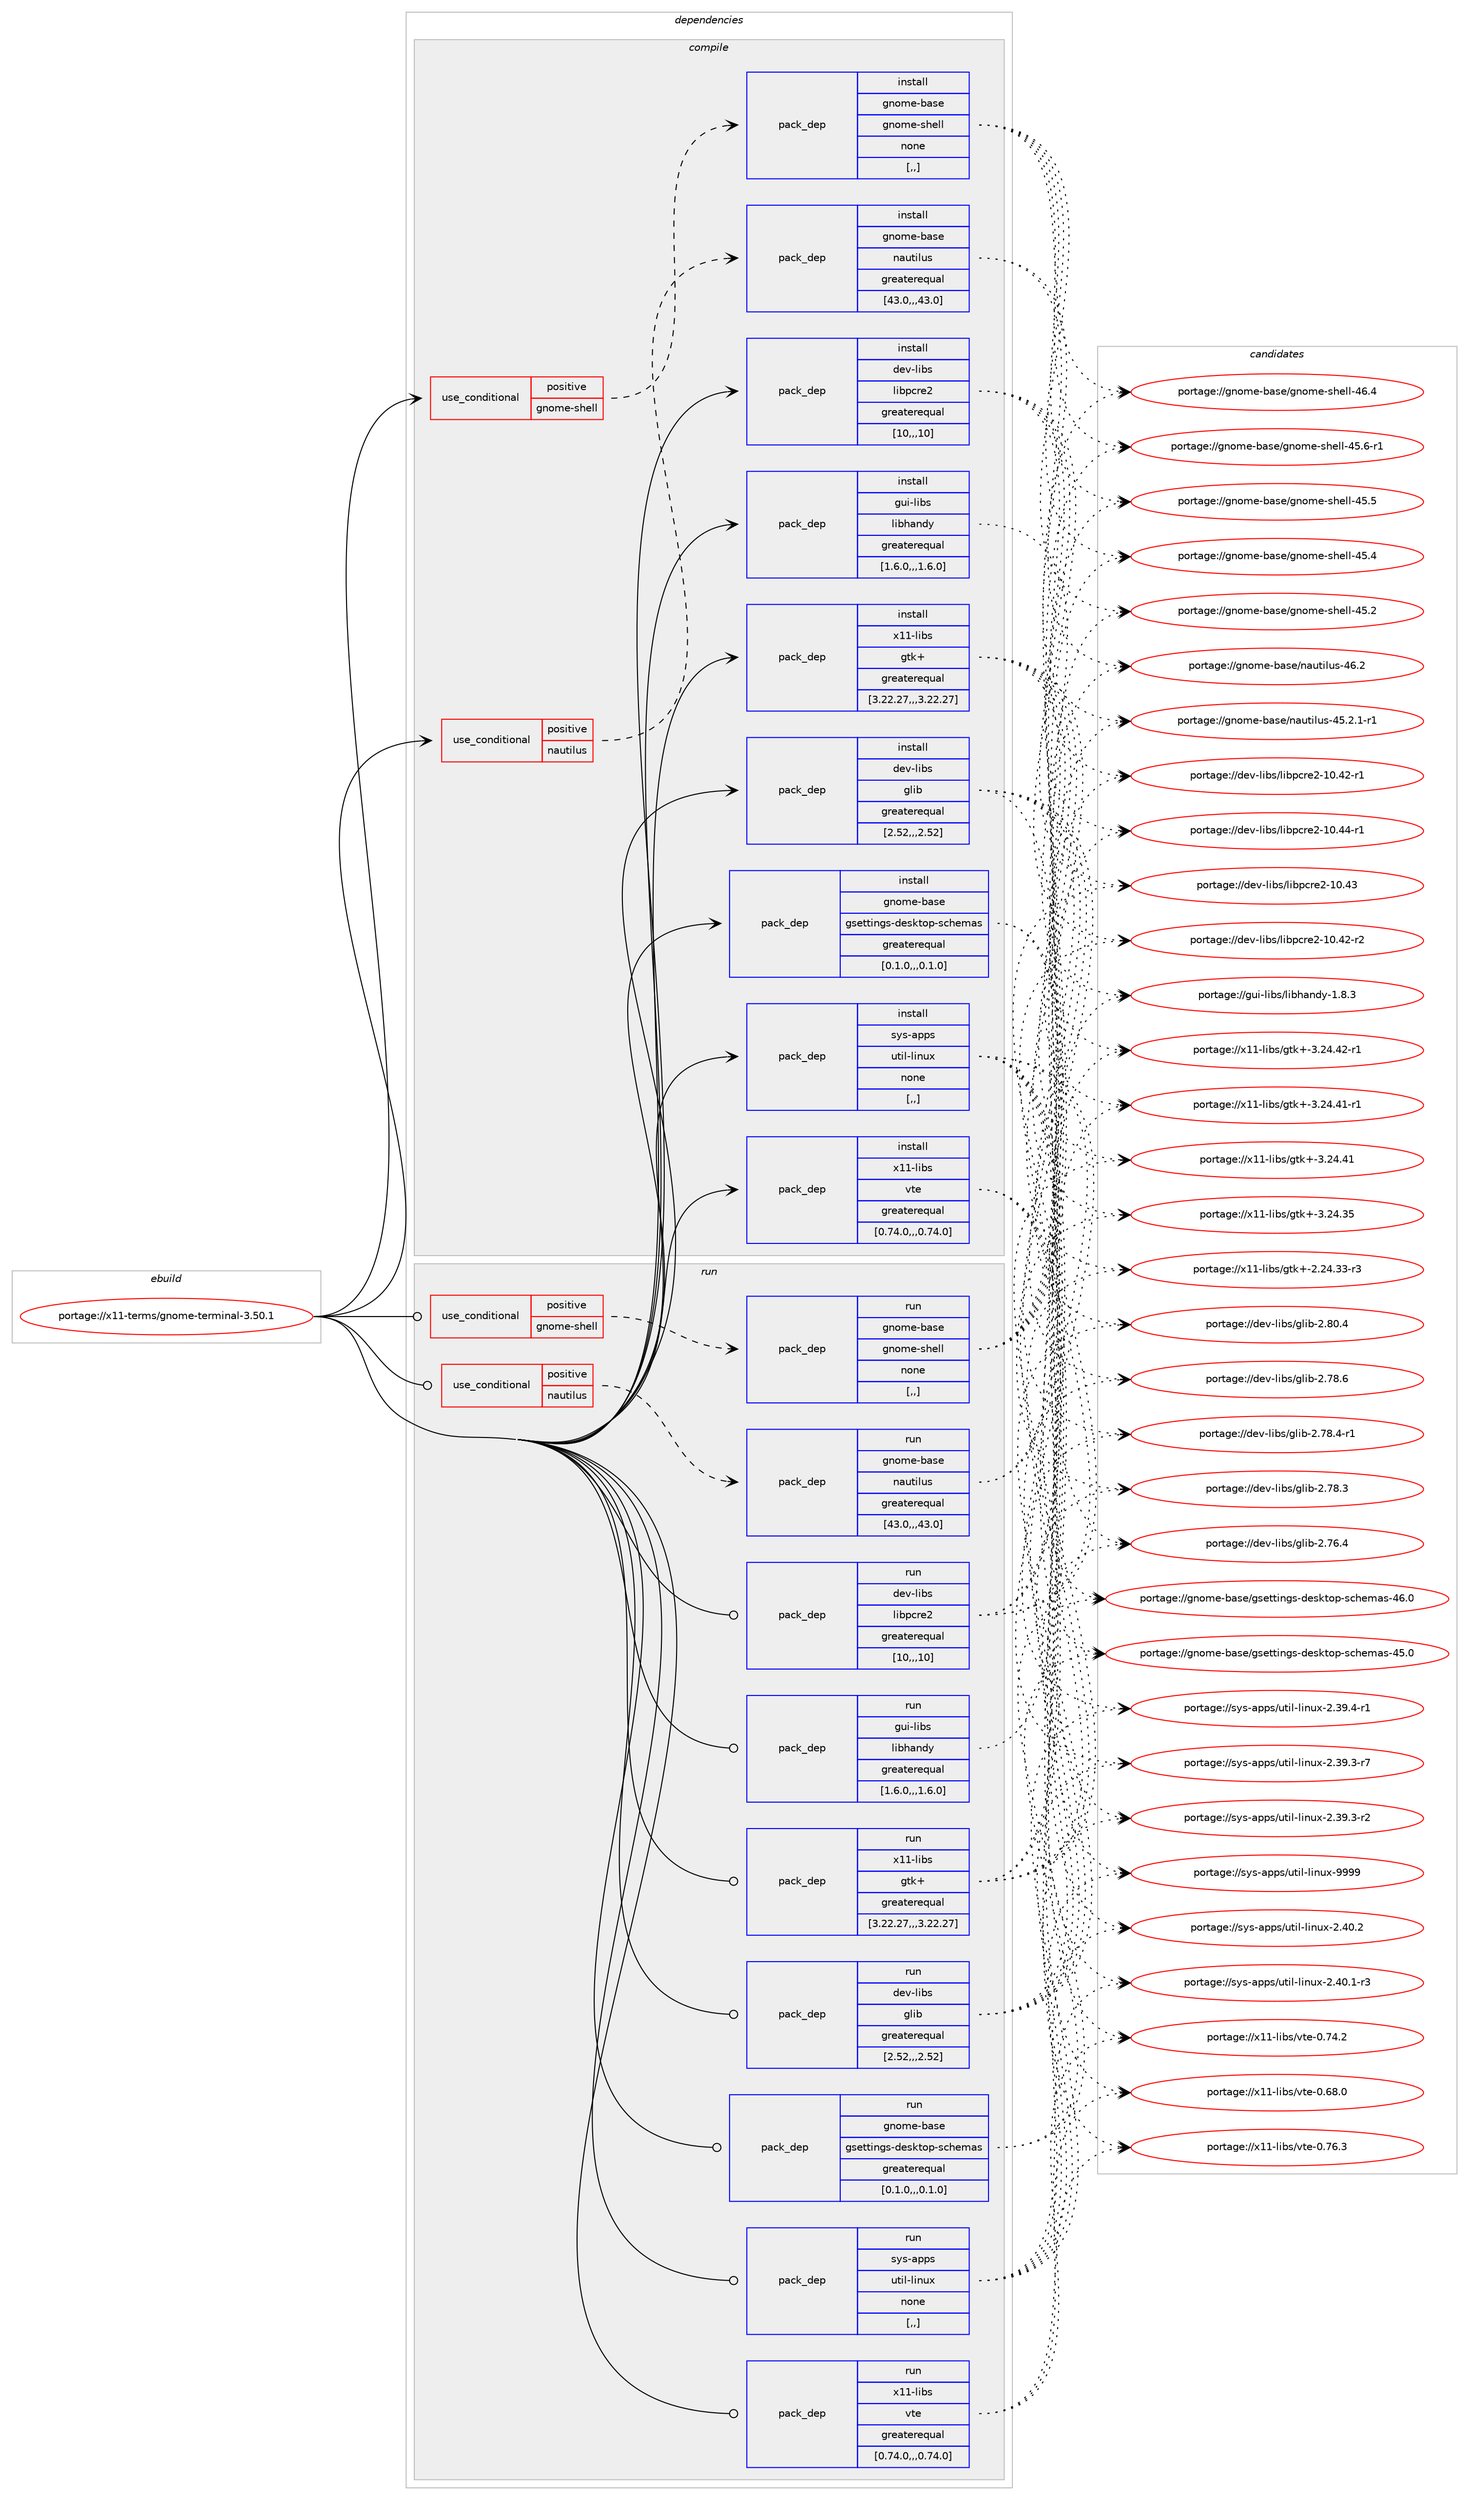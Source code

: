 digraph prolog {

# *************
# Graph options
# *************

newrank=true;
concentrate=true;
compound=true;
graph [rankdir=LR,fontname=Helvetica,fontsize=10,ranksep=1.5];#, ranksep=2.5, nodesep=0.2];
edge  [arrowhead=vee];
node  [fontname=Helvetica,fontsize=10];

# **********
# The ebuild
# **********

subgraph cluster_leftcol {
color=gray;
label=<<i>ebuild</i>>;
id [label="portage://x11-terms/gnome-terminal-3.50.1", color=red, width=4, href="../x11-terms/gnome-terminal-3.50.1.svg"];
}

# ****************
# The dependencies
# ****************

subgraph cluster_midcol {
color=gray;
label=<<i>dependencies</i>>;
subgraph cluster_compile {
fillcolor="#eeeeee";
style=filled;
label=<<i>compile</i>>;
subgraph cond257706 {
dependency978998 [label=<<TABLE BORDER="0" CELLBORDER="1" CELLSPACING="0" CELLPADDING="4"><TR><TD ROWSPAN="3" CELLPADDING="10">use_conditional</TD></TR><TR><TD>positive</TD></TR><TR><TD>gnome-shell</TD></TR></TABLE>>, shape=none, color=red];
subgraph pack714129 {
dependency978999 [label=<<TABLE BORDER="0" CELLBORDER="1" CELLSPACING="0" CELLPADDING="4" WIDTH="220"><TR><TD ROWSPAN="6" CELLPADDING="30">pack_dep</TD></TR><TR><TD WIDTH="110">install</TD></TR><TR><TD>gnome-base</TD></TR><TR><TD>gnome-shell</TD></TR><TR><TD>none</TD></TR><TR><TD>[,,]</TD></TR></TABLE>>, shape=none, color=blue];
}
dependency978998:e -> dependency978999:w [weight=20,style="dashed",arrowhead="vee"];
}
id:e -> dependency978998:w [weight=20,style="solid",arrowhead="vee"];
subgraph cond257707 {
dependency979000 [label=<<TABLE BORDER="0" CELLBORDER="1" CELLSPACING="0" CELLPADDING="4"><TR><TD ROWSPAN="3" CELLPADDING="10">use_conditional</TD></TR><TR><TD>positive</TD></TR><TR><TD>nautilus</TD></TR></TABLE>>, shape=none, color=red];
subgraph pack714130 {
dependency979001 [label=<<TABLE BORDER="0" CELLBORDER="1" CELLSPACING="0" CELLPADDING="4" WIDTH="220"><TR><TD ROWSPAN="6" CELLPADDING="30">pack_dep</TD></TR><TR><TD WIDTH="110">install</TD></TR><TR><TD>gnome-base</TD></TR><TR><TD>nautilus</TD></TR><TR><TD>greaterequal</TD></TR><TR><TD>[43.0,,,43.0]</TD></TR></TABLE>>, shape=none, color=blue];
}
dependency979000:e -> dependency979001:w [weight=20,style="dashed",arrowhead="vee"];
}
id:e -> dependency979000:w [weight=20,style="solid",arrowhead="vee"];
subgraph pack714131 {
dependency979002 [label=<<TABLE BORDER="0" CELLBORDER="1" CELLSPACING="0" CELLPADDING="4" WIDTH="220"><TR><TD ROWSPAN="6" CELLPADDING="30">pack_dep</TD></TR><TR><TD WIDTH="110">install</TD></TR><TR><TD>dev-libs</TD></TR><TR><TD>glib</TD></TR><TR><TD>greaterequal</TD></TR><TR><TD>[2.52,,,2.52]</TD></TR></TABLE>>, shape=none, color=blue];
}
id:e -> dependency979002:w [weight=20,style="solid",arrowhead="vee"];
subgraph pack714132 {
dependency979003 [label=<<TABLE BORDER="0" CELLBORDER="1" CELLSPACING="0" CELLPADDING="4" WIDTH="220"><TR><TD ROWSPAN="6" CELLPADDING="30">pack_dep</TD></TR><TR><TD WIDTH="110">install</TD></TR><TR><TD>dev-libs</TD></TR><TR><TD>libpcre2</TD></TR><TR><TD>greaterequal</TD></TR><TR><TD>[10,,,10]</TD></TR></TABLE>>, shape=none, color=blue];
}
id:e -> dependency979003:w [weight=20,style="solid",arrowhead="vee"];
subgraph pack714133 {
dependency979004 [label=<<TABLE BORDER="0" CELLBORDER="1" CELLSPACING="0" CELLPADDING="4" WIDTH="220"><TR><TD ROWSPAN="6" CELLPADDING="30">pack_dep</TD></TR><TR><TD WIDTH="110">install</TD></TR><TR><TD>gnome-base</TD></TR><TR><TD>gsettings-desktop-schemas</TD></TR><TR><TD>greaterequal</TD></TR><TR><TD>[0.1.0,,,0.1.0]</TD></TR></TABLE>>, shape=none, color=blue];
}
id:e -> dependency979004:w [weight=20,style="solid",arrowhead="vee"];
subgraph pack714134 {
dependency979005 [label=<<TABLE BORDER="0" CELLBORDER="1" CELLSPACING="0" CELLPADDING="4" WIDTH="220"><TR><TD ROWSPAN="6" CELLPADDING="30">pack_dep</TD></TR><TR><TD WIDTH="110">install</TD></TR><TR><TD>gui-libs</TD></TR><TR><TD>libhandy</TD></TR><TR><TD>greaterequal</TD></TR><TR><TD>[1.6.0,,,1.6.0]</TD></TR></TABLE>>, shape=none, color=blue];
}
id:e -> dependency979005:w [weight=20,style="solid",arrowhead="vee"];
subgraph pack714135 {
dependency979006 [label=<<TABLE BORDER="0" CELLBORDER="1" CELLSPACING="0" CELLPADDING="4" WIDTH="220"><TR><TD ROWSPAN="6" CELLPADDING="30">pack_dep</TD></TR><TR><TD WIDTH="110">install</TD></TR><TR><TD>sys-apps</TD></TR><TR><TD>util-linux</TD></TR><TR><TD>none</TD></TR><TR><TD>[,,]</TD></TR></TABLE>>, shape=none, color=blue];
}
id:e -> dependency979006:w [weight=20,style="solid",arrowhead="vee"];
subgraph pack714136 {
dependency979007 [label=<<TABLE BORDER="0" CELLBORDER="1" CELLSPACING="0" CELLPADDING="4" WIDTH="220"><TR><TD ROWSPAN="6" CELLPADDING="30">pack_dep</TD></TR><TR><TD WIDTH="110">install</TD></TR><TR><TD>x11-libs</TD></TR><TR><TD>gtk+</TD></TR><TR><TD>greaterequal</TD></TR><TR><TD>[3.22.27,,,3.22.27]</TD></TR></TABLE>>, shape=none, color=blue];
}
id:e -> dependency979007:w [weight=20,style="solid",arrowhead="vee"];
subgraph pack714137 {
dependency979008 [label=<<TABLE BORDER="0" CELLBORDER="1" CELLSPACING="0" CELLPADDING="4" WIDTH="220"><TR><TD ROWSPAN="6" CELLPADDING="30">pack_dep</TD></TR><TR><TD WIDTH="110">install</TD></TR><TR><TD>x11-libs</TD></TR><TR><TD>vte</TD></TR><TR><TD>greaterequal</TD></TR><TR><TD>[0.74.0,,,0.74.0]</TD></TR></TABLE>>, shape=none, color=blue];
}
id:e -> dependency979008:w [weight=20,style="solid",arrowhead="vee"];
}
subgraph cluster_compileandrun {
fillcolor="#eeeeee";
style=filled;
label=<<i>compile and run</i>>;
}
subgraph cluster_run {
fillcolor="#eeeeee";
style=filled;
label=<<i>run</i>>;
subgraph cond257708 {
dependency979009 [label=<<TABLE BORDER="0" CELLBORDER="1" CELLSPACING="0" CELLPADDING="4"><TR><TD ROWSPAN="3" CELLPADDING="10">use_conditional</TD></TR><TR><TD>positive</TD></TR><TR><TD>gnome-shell</TD></TR></TABLE>>, shape=none, color=red];
subgraph pack714138 {
dependency979010 [label=<<TABLE BORDER="0" CELLBORDER="1" CELLSPACING="0" CELLPADDING="4" WIDTH="220"><TR><TD ROWSPAN="6" CELLPADDING="30">pack_dep</TD></TR><TR><TD WIDTH="110">run</TD></TR><TR><TD>gnome-base</TD></TR><TR><TD>gnome-shell</TD></TR><TR><TD>none</TD></TR><TR><TD>[,,]</TD></TR></TABLE>>, shape=none, color=blue];
}
dependency979009:e -> dependency979010:w [weight=20,style="dashed",arrowhead="vee"];
}
id:e -> dependency979009:w [weight=20,style="solid",arrowhead="odot"];
subgraph cond257709 {
dependency979011 [label=<<TABLE BORDER="0" CELLBORDER="1" CELLSPACING="0" CELLPADDING="4"><TR><TD ROWSPAN="3" CELLPADDING="10">use_conditional</TD></TR><TR><TD>positive</TD></TR><TR><TD>nautilus</TD></TR></TABLE>>, shape=none, color=red];
subgraph pack714139 {
dependency979012 [label=<<TABLE BORDER="0" CELLBORDER="1" CELLSPACING="0" CELLPADDING="4" WIDTH="220"><TR><TD ROWSPAN="6" CELLPADDING="30">pack_dep</TD></TR><TR><TD WIDTH="110">run</TD></TR><TR><TD>gnome-base</TD></TR><TR><TD>nautilus</TD></TR><TR><TD>greaterequal</TD></TR><TR><TD>[43.0,,,43.0]</TD></TR></TABLE>>, shape=none, color=blue];
}
dependency979011:e -> dependency979012:w [weight=20,style="dashed",arrowhead="vee"];
}
id:e -> dependency979011:w [weight=20,style="solid",arrowhead="odot"];
subgraph pack714140 {
dependency979013 [label=<<TABLE BORDER="0" CELLBORDER="1" CELLSPACING="0" CELLPADDING="4" WIDTH="220"><TR><TD ROWSPAN="6" CELLPADDING="30">pack_dep</TD></TR><TR><TD WIDTH="110">run</TD></TR><TR><TD>dev-libs</TD></TR><TR><TD>glib</TD></TR><TR><TD>greaterequal</TD></TR><TR><TD>[2.52,,,2.52]</TD></TR></TABLE>>, shape=none, color=blue];
}
id:e -> dependency979013:w [weight=20,style="solid",arrowhead="odot"];
subgraph pack714141 {
dependency979014 [label=<<TABLE BORDER="0" CELLBORDER="1" CELLSPACING="0" CELLPADDING="4" WIDTH="220"><TR><TD ROWSPAN="6" CELLPADDING="30">pack_dep</TD></TR><TR><TD WIDTH="110">run</TD></TR><TR><TD>dev-libs</TD></TR><TR><TD>libpcre2</TD></TR><TR><TD>greaterequal</TD></TR><TR><TD>[10,,,10]</TD></TR></TABLE>>, shape=none, color=blue];
}
id:e -> dependency979014:w [weight=20,style="solid",arrowhead="odot"];
subgraph pack714142 {
dependency979015 [label=<<TABLE BORDER="0" CELLBORDER="1" CELLSPACING="0" CELLPADDING="4" WIDTH="220"><TR><TD ROWSPAN="6" CELLPADDING="30">pack_dep</TD></TR><TR><TD WIDTH="110">run</TD></TR><TR><TD>gnome-base</TD></TR><TR><TD>gsettings-desktop-schemas</TD></TR><TR><TD>greaterequal</TD></TR><TR><TD>[0.1.0,,,0.1.0]</TD></TR></TABLE>>, shape=none, color=blue];
}
id:e -> dependency979015:w [weight=20,style="solid",arrowhead="odot"];
subgraph pack714143 {
dependency979016 [label=<<TABLE BORDER="0" CELLBORDER="1" CELLSPACING="0" CELLPADDING="4" WIDTH="220"><TR><TD ROWSPAN="6" CELLPADDING="30">pack_dep</TD></TR><TR><TD WIDTH="110">run</TD></TR><TR><TD>gui-libs</TD></TR><TR><TD>libhandy</TD></TR><TR><TD>greaterequal</TD></TR><TR><TD>[1.6.0,,,1.6.0]</TD></TR></TABLE>>, shape=none, color=blue];
}
id:e -> dependency979016:w [weight=20,style="solid",arrowhead="odot"];
subgraph pack714144 {
dependency979017 [label=<<TABLE BORDER="0" CELLBORDER="1" CELLSPACING="0" CELLPADDING="4" WIDTH="220"><TR><TD ROWSPAN="6" CELLPADDING="30">pack_dep</TD></TR><TR><TD WIDTH="110">run</TD></TR><TR><TD>sys-apps</TD></TR><TR><TD>util-linux</TD></TR><TR><TD>none</TD></TR><TR><TD>[,,]</TD></TR></TABLE>>, shape=none, color=blue];
}
id:e -> dependency979017:w [weight=20,style="solid",arrowhead="odot"];
subgraph pack714145 {
dependency979018 [label=<<TABLE BORDER="0" CELLBORDER="1" CELLSPACING="0" CELLPADDING="4" WIDTH="220"><TR><TD ROWSPAN="6" CELLPADDING="30">pack_dep</TD></TR><TR><TD WIDTH="110">run</TD></TR><TR><TD>x11-libs</TD></TR><TR><TD>gtk+</TD></TR><TR><TD>greaterequal</TD></TR><TR><TD>[3.22.27,,,3.22.27]</TD></TR></TABLE>>, shape=none, color=blue];
}
id:e -> dependency979018:w [weight=20,style="solid",arrowhead="odot"];
subgraph pack714146 {
dependency979019 [label=<<TABLE BORDER="0" CELLBORDER="1" CELLSPACING="0" CELLPADDING="4" WIDTH="220"><TR><TD ROWSPAN="6" CELLPADDING="30">pack_dep</TD></TR><TR><TD WIDTH="110">run</TD></TR><TR><TD>x11-libs</TD></TR><TR><TD>vte</TD></TR><TR><TD>greaterequal</TD></TR><TR><TD>[0.74.0,,,0.74.0]</TD></TR></TABLE>>, shape=none, color=blue];
}
id:e -> dependency979019:w [weight=20,style="solid",arrowhead="odot"];
}
}

# **************
# The candidates
# **************

subgraph cluster_choices {
rank=same;
color=gray;
label=<<i>candidates</i>>;

subgraph choice714129 {
color=black;
nodesep=1;
choice10311011110910145989711510147103110111109101451151041011081084552544652 [label="portage://gnome-base/gnome-shell-46.4", color=red, width=4,href="../gnome-base/gnome-shell-46.4.svg"];
choice103110111109101459897115101471031101111091014511510410110810845525346544511449 [label="portage://gnome-base/gnome-shell-45.6-r1", color=red, width=4,href="../gnome-base/gnome-shell-45.6-r1.svg"];
choice10311011110910145989711510147103110111109101451151041011081084552534653 [label="portage://gnome-base/gnome-shell-45.5", color=red, width=4,href="../gnome-base/gnome-shell-45.5.svg"];
choice10311011110910145989711510147103110111109101451151041011081084552534652 [label="portage://gnome-base/gnome-shell-45.4", color=red, width=4,href="../gnome-base/gnome-shell-45.4.svg"];
choice10311011110910145989711510147103110111109101451151041011081084552534650 [label="portage://gnome-base/gnome-shell-45.2", color=red, width=4,href="../gnome-base/gnome-shell-45.2.svg"];
dependency978999:e -> choice10311011110910145989711510147103110111109101451151041011081084552544652:w [style=dotted,weight="100"];
dependency978999:e -> choice103110111109101459897115101471031101111091014511510410110810845525346544511449:w [style=dotted,weight="100"];
dependency978999:e -> choice10311011110910145989711510147103110111109101451151041011081084552534653:w [style=dotted,weight="100"];
dependency978999:e -> choice10311011110910145989711510147103110111109101451151041011081084552534652:w [style=dotted,weight="100"];
dependency978999:e -> choice10311011110910145989711510147103110111109101451151041011081084552534650:w [style=dotted,weight="100"];
}
subgraph choice714130 {
color=black;
nodesep=1;
choice10311011110910145989711510147110971171161051081171154552544650 [label="portage://gnome-base/nautilus-46.2", color=red, width=4,href="../gnome-base/nautilus-46.2.svg"];
choice1031101111091014598971151014711097117116105108117115455253465046494511449 [label="portage://gnome-base/nautilus-45.2.1-r1", color=red, width=4,href="../gnome-base/nautilus-45.2.1-r1.svg"];
dependency979001:e -> choice10311011110910145989711510147110971171161051081171154552544650:w [style=dotted,weight="100"];
dependency979001:e -> choice1031101111091014598971151014711097117116105108117115455253465046494511449:w [style=dotted,weight="100"];
}
subgraph choice714131 {
color=black;
nodesep=1;
choice1001011184510810598115471031081059845504656484652 [label="portage://dev-libs/glib-2.80.4", color=red, width=4,href="../dev-libs/glib-2.80.4.svg"];
choice1001011184510810598115471031081059845504655564654 [label="portage://dev-libs/glib-2.78.6", color=red, width=4,href="../dev-libs/glib-2.78.6.svg"];
choice10010111845108105981154710310810598455046555646524511449 [label="portage://dev-libs/glib-2.78.4-r1", color=red, width=4,href="../dev-libs/glib-2.78.4-r1.svg"];
choice1001011184510810598115471031081059845504655564651 [label="portage://dev-libs/glib-2.78.3", color=red, width=4,href="../dev-libs/glib-2.78.3.svg"];
choice1001011184510810598115471031081059845504655544652 [label="portage://dev-libs/glib-2.76.4", color=red, width=4,href="../dev-libs/glib-2.76.4.svg"];
dependency979002:e -> choice1001011184510810598115471031081059845504656484652:w [style=dotted,weight="100"];
dependency979002:e -> choice1001011184510810598115471031081059845504655564654:w [style=dotted,weight="100"];
dependency979002:e -> choice10010111845108105981154710310810598455046555646524511449:w [style=dotted,weight="100"];
dependency979002:e -> choice1001011184510810598115471031081059845504655564651:w [style=dotted,weight="100"];
dependency979002:e -> choice1001011184510810598115471031081059845504655544652:w [style=dotted,weight="100"];
}
subgraph choice714132 {
color=black;
nodesep=1;
choice1001011184510810598115471081059811299114101504549484652524511449 [label="portage://dev-libs/libpcre2-10.44-r1", color=red, width=4,href="../dev-libs/libpcre2-10.44-r1.svg"];
choice100101118451081059811547108105981129911410150454948465251 [label="portage://dev-libs/libpcre2-10.43", color=red, width=4,href="../dev-libs/libpcre2-10.43.svg"];
choice1001011184510810598115471081059811299114101504549484652504511450 [label="portage://dev-libs/libpcre2-10.42-r2", color=red, width=4,href="../dev-libs/libpcre2-10.42-r2.svg"];
choice1001011184510810598115471081059811299114101504549484652504511449 [label="portage://dev-libs/libpcre2-10.42-r1", color=red, width=4,href="../dev-libs/libpcre2-10.42-r1.svg"];
dependency979003:e -> choice1001011184510810598115471081059811299114101504549484652524511449:w [style=dotted,weight="100"];
dependency979003:e -> choice100101118451081059811547108105981129911410150454948465251:w [style=dotted,weight="100"];
dependency979003:e -> choice1001011184510810598115471081059811299114101504549484652504511450:w [style=dotted,weight="100"];
dependency979003:e -> choice1001011184510810598115471081059811299114101504549484652504511449:w [style=dotted,weight="100"];
}
subgraph choice714133 {
color=black;
nodesep=1;
choice10311011110910145989711510147103115101116116105110103115451001011151071161111124511599104101109971154552544648 [label="portage://gnome-base/gsettings-desktop-schemas-46.0", color=red, width=4,href="../gnome-base/gsettings-desktop-schemas-46.0.svg"];
choice10311011110910145989711510147103115101116116105110103115451001011151071161111124511599104101109971154552534648 [label="portage://gnome-base/gsettings-desktop-schemas-45.0", color=red, width=4,href="../gnome-base/gsettings-desktop-schemas-45.0.svg"];
dependency979004:e -> choice10311011110910145989711510147103115101116116105110103115451001011151071161111124511599104101109971154552544648:w [style=dotted,weight="100"];
dependency979004:e -> choice10311011110910145989711510147103115101116116105110103115451001011151071161111124511599104101109971154552534648:w [style=dotted,weight="100"];
}
subgraph choice714134 {
color=black;
nodesep=1;
choice1031171054510810598115471081059810497110100121454946564651 [label="portage://gui-libs/libhandy-1.8.3", color=red, width=4,href="../gui-libs/libhandy-1.8.3.svg"];
dependency979005:e -> choice1031171054510810598115471081059810497110100121454946564651:w [style=dotted,weight="100"];
}
subgraph choice714135 {
color=black;
nodesep=1;
choice115121115459711211211547117116105108451081051101171204557575757 [label="portage://sys-apps/util-linux-9999", color=red, width=4,href="../sys-apps/util-linux-9999.svg"];
choice1151211154597112112115471171161051084510810511011712045504652484650 [label="portage://sys-apps/util-linux-2.40.2", color=red, width=4,href="../sys-apps/util-linux-2.40.2.svg"];
choice11512111545971121121154711711610510845108105110117120455046524846494511451 [label="portage://sys-apps/util-linux-2.40.1-r3", color=red, width=4,href="../sys-apps/util-linux-2.40.1-r3.svg"];
choice11512111545971121121154711711610510845108105110117120455046515746524511449 [label="portage://sys-apps/util-linux-2.39.4-r1", color=red, width=4,href="../sys-apps/util-linux-2.39.4-r1.svg"];
choice11512111545971121121154711711610510845108105110117120455046515746514511455 [label="portage://sys-apps/util-linux-2.39.3-r7", color=red, width=4,href="../sys-apps/util-linux-2.39.3-r7.svg"];
choice11512111545971121121154711711610510845108105110117120455046515746514511450 [label="portage://sys-apps/util-linux-2.39.3-r2", color=red, width=4,href="../sys-apps/util-linux-2.39.3-r2.svg"];
dependency979006:e -> choice115121115459711211211547117116105108451081051101171204557575757:w [style=dotted,weight="100"];
dependency979006:e -> choice1151211154597112112115471171161051084510810511011712045504652484650:w [style=dotted,weight="100"];
dependency979006:e -> choice11512111545971121121154711711610510845108105110117120455046524846494511451:w [style=dotted,weight="100"];
dependency979006:e -> choice11512111545971121121154711711610510845108105110117120455046515746524511449:w [style=dotted,weight="100"];
dependency979006:e -> choice11512111545971121121154711711610510845108105110117120455046515746514511455:w [style=dotted,weight="100"];
dependency979006:e -> choice11512111545971121121154711711610510845108105110117120455046515746514511450:w [style=dotted,weight="100"];
}
subgraph choice714136 {
color=black;
nodesep=1;
choice12049494510810598115471031161074345514650524652504511449 [label="portage://x11-libs/gtk+-3.24.42-r1", color=red, width=4,href="../x11-libs/gtk+-3.24.42-r1.svg"];
choice12049494510810598115471031161074345514650524652494511449 [label="portage://x11-libs/gtk+-3.24.41-r1", color=red, width=4,href="../x11-libs/gtk+-3.24.41-r1.svg"];
choice1204949451081059811547103116107434551465052465249 [label="portage://x11-libs/gtk+-3.24.41", color=red, width=4,href="../x11-libs/gtk+-3.24.41.svg"];
choice1204949451081059811547103116107434551465052465153 [label="portage://x11-libs/gtk+-3.24.35", color=red, width=4,href="../x11-libs/gtk+-3.24.35.svg"];
choice12049494510810598115471031161074345504650524651514511451 [label="portage://x11-libs/gtk+-2.24.33-r3", color=red, width=4,href="../x11-libs/gtk+-2.24.33-r3.svg"];
dependency979007:e -> choice12049494510810598115471031161074345514650524652504511449:w [style=dotted,weight="100"];
dependency979007:e -> choice12049494510810598115471031161074345514650524652494511449:w [style=dotted,weight="100"];
dependency979007:e -> choice1204949451081059811547103116107434551465052465249:w [style=dotted,weight="100"];
dependency979007:e -> choice1204949451081059811547103116107434551465052465153:w [style=dotted,weight="100"];
dependency979007:e -> choice12049494510810598115471031161074345504650524651514511451:w [style=dotted,weight="100"];
}
subgraph choice714137 {
color=black;
nodesep=1;
choice120494945108105981154711811610145484655544651 [label="portage://x11-libs/vte-0.76.3", color=red, width=4,href="../x11-libs/vte-0.76.3.svg"];
choice120494945108105981154711811610145484655524650 [label="portage://x11-libs/vte-0.74.2", color=red, width=4,href="../x11-libs/vte-0.74.2.svg"];
choice120494945108105981154711811610145484654564648 [label="portage://x11-libs/vte-0.68.0", color=red, width=4,href="../x11-libs/vte-0.68.0.svg"];
dependency979008:e -> choice120494945108105981154711811610145484655544651:w [style=dotted,weight="100"];
dependency979008:e -> choice120494945108105981154711811610145484655524650:w [style=dotted,weight="100"];
dependency979008:e -> choice120494945108105981154711811610145484654564648:w [style=dotted,weight="100"];
}
subgraph choice714138 {
color=black;
nodesep=1;
choice10311011110910145989711510147103110111109101451151041011081084552544652 [label="portage://gnome-base/gnome-shell-46.4", color=red, width=4,href="../gnome-base/gnome-shell-46.4.svg"];
choice103110111109101459897115101471031101111091014511510410110810845525346544511449 [label="portage://gnome-base/gnome-shell-45.6-r1", color=red, width=4,href="../gnome-base/gnome-shell-45.6-r1.svg"];
choice10311011110910145989711510147103110111109101451151041011081084552534653 [label="portage://gnome-base/gnome-shell-45.5", color=red, width=4,href="../gnome-base/gnome-shell-45.5.svg"];
choice10311011110910145989711510147103110111109101451151041011081084552534652 [label="portage://gnome-base/gnome-shell-45.4", color=red, width=4,href="../gnome-base/gnome-shell-45.4.svg"];
choice10311011110910145989711510147103110111109101451151041011081084552534650 [label="portage://gnome-base/gnome-shell-45.2", color=red, width=4,href="../gnome-base/gnome-shell-45.2.svg"];
dependency979010:e -> choice10311011110910145989711510147103110111109101451151041011081084552544652:w [style=dotted,weight="100"];
dependency979010:e -> choice103110111109101459897115101471031101111091014511510410110810845525346544511449:w [style=dotted,weight="100"];
dependency979010:e -> choice10311011110910145989711510147103110111109101451151041011081084552534653:w [style=dotted,weight="100"];
dependency979010:e -> choice10311011110910145989711510147103110111109101451151041011081084552534652:w [style=dotted,weight="100"];
dependency979010:e -> choice10311011110910145989711510147103110111109101451151041011081084552534650:w [style=dotted,weight="100"];
}
subgraph choice714139 {
color=black;
nodesep=1;
choice10311011110910145989711510147110971171161051081171154552544650 [label="portage://gnome-base/nautilus-46.2", color=red, width=4,href="../gnome-base/nautilus-46.2.svg"];
choice1031101111091014598971151014711097117116105108117115455253465046494511449 [label="portage://gnome-base/nautilus-45.2.1-r1", color=red, width=4,href="../gnome-base/nautilus-45.2.1-r1.svg"];
dependency979012:e -> choice10311011110910145989711510147110971171161051081171154552544650:w [style=dotted,weight="100"];
dependency979012:e -> choice1031101111091014598971151014711097117116105108117115455253465046494511449:w [style=dotted,weight="100"];
}
subgraph choice714140 {
color=black;
nodesep=1;
choice1001011184510810598115471031081059845504656484652 [label="portage://dev-libs/glib-2.80.4", color=red, width=4,href="../dev-libs/glib-2.80.4.svg"];
choice1001011184510810598115471031081059845504655564654 [label="portage://dev-libs/glib-2.78.6", color=red, width=4,href="../dev-libs/glib-2.78.6.svg"];
choice10010111845108105981154710310810598455046555646524511449 [label="portage://dev-libs/glib-2.78.4-r1", color=red, width=4,href="../dev-libs/glib-2.78.4-r1.svg"];
choice1001011184510810598115471031081059845504655564651 [label="portage://dev-libs/glib-2.78.3", color=red, width=4,href="../dev-libs/glib-2.78.3.svg"];
choice1001011184510810598115471031081059845504655544652 [label="portage://dev-libs/glib-2.76.4", color=red, width=4,href="../dev-libs/glib-2.76.4.svg"];
dependency979013:e -> choice1001011184510810598115471031081059845504656484652:w [style=dotted,weight="100"];
dependency979013:e -> choice1001011184510810598115471031081059845504655564654:w [style=dotted,weight="100"];
dependency979013:e -> choice10010111845108105981154710310810598455046555646524511449:w [style=dotted,weight="100"];
dependency979013:e -> choice1001011184510810598115471031081059845504655564651:w [style=dotted,weight="100"];
dependency979013:e -> choice1001011184510810598115471031081059845504655544652:w [style=dotted,weight="100"];
}
subgraph choice714141 {
color=black;
nodesep=1;
choice1001011184510810598115471081059811299114101504549484652524511449 [label="portage://dev-libs/libpcre2-10.44-r1", color=red, width=4,href="../dev-libs/libpcre2-10.44-r1.svg"];
choice100101118451081059811547108105981129911410150454948465251 [label="portage://dev-libs/libpcre2-10.43", color=red, width=4,href="../dev-libs/libpcre2-10.43.svg"];
choice1001011184510810598115471081059811299114101504549484652504511450 [label="portage://dev-libs/libpcre2-10.42-r2", color=red, width=4,href="../dev-libs/libpcre2-10.42-r2.svg"];
choice1001011184510810598115471081059811299114101504549484652504511449 [label="portage://dev-libs/libpcre2-10.42-r1", color=red, width=4,href="../dev-libs/libpcre2-10.42-r1.svg"];
dependency979014:e -> choice1001011184510810598115471081059811299114101504549484652524511449:w [style=dotted,weight="100"];
dependency979014:e -> choice100101118451081059811547108105981129911410150454948465251:w [style=dotted,weight="100"];
dependency979014:e -> choice1001011184510810598115471081059811299114101504549484652504511450:w [style=dotted,weight="100"];
dependency979014:e -> choice1001011184510810598115471081059811299114101504549484652504511449:w [style=dotted,weight="100"];
}
subgraph choice714142 {
color=black;
nodesep=1;
choice10311011110910145989711510147103115101116116105110103115451001011151071161111124511599104101109971154552544648 [label="portage://gnome-base/gsettings-desktop-schemas-46.0", color=red, width=4,href="../gnome-base/gsettings-desktop-schemas-46.0.svg"];
choice10311011110910145989711510147103115101116116105110103115451001011151071161111124511599104101109971154552534648 [label="portage://gnome-base/gsettings-desktop-schemas-45.0", color=red, width=4,href="../gnome-base/gsettings-desktop-schemas-45.0.svg"];
dependency979015:e -> choice10311011110910145989711510147103115101116116105110103115451001011151071161111124511599104101109971154552544648:w [style=dotted,weight="100"];
dependency979015:e -> choice10311011110910145989711510147103115101116116105110103115451001011151071161111124511599104101109971154552534648:w [style=dotted,weight="100"];
}
subgraph choice714143 {
color=black;
nodesep=1;
choice1031171054510810598115471081059810497110100121454946564651 [label="portage://gui-libs/libhandy-1.8.3", color=red, width=4,href="../gui-libs/libhandy-1.8.3.svg"];
dependency979016:e -> choice1031171054510810598115471081059810497110100121454946564651:w [style=dotted,weight="100"];
}
subgraph choice714144 {
color=black;
nodesep=1;
choice115121115459711211211547117116105108451081051101171204557575757 [label="portage://sys-apps/util-linux-9999", color=red, width=4,href="../sys-apps/util-linux-9999.svg"];
choice1151211154597112112115471171161051084510810511011712045504652484650 [label="portage://sys-apps/util-linux-2.40.2", color=red, width=4,href="../sys-apps/util-linux-2.40.2.svg"];
choice11512111545971121121154711711610510845108105110117120455046524846494511451 [label="portage://sys-apps/util-linux-2.40.1-r3", color=red, width=4,href="../sys-apps/util-linux-2.40.1-r3.svg"];
choice11512111545971121121154711711610510845108105110117120455046515746524511449 [label="portage://sys-apps/util-linux-2.39.4-r1", color=red, width=4,href="../sys-apps/util-linux-2.39.4-r1.svg"];
choice11512111545971121121154711711610510845108105110117120455046515746514511455 [label="portage://sys-apps/util-linux-2.39.3-r7", color=red, width=4,href="../sys-apps/util-linux-2.39.3-r7.svg"];
choice11512111545971121121154711711610510845108105110117120455046515746514511450 [label="portage://sys-apps/util-linux-2.39.3-r2", color=red, width=4,href="../sys-apps/util-linux-2.39.3-r2.svg"];
dependency979017:e -> choice115121115459711211211547117116105108451081051101171204557575757:w [style=dotted,weight="100"];
dependency979017:e -> choice1151211154597112112115471171161051084510810511011712045504652484650:w [style=dotted,weight="100"];
dependency979017:e -> choice11512111545971121121154711711610510845108105110117120455046524846494511451:w [style=dotted,weight="100"];
dependency979017:e -> choice11512111545971121121154711711610510845108105110117120455046515746524511449:w [style=dotted,weight="100"];
dependency979017:e -> choice11512111545971121121154711711610510845108105110117120455046515746514511455:w [style=dotted,weight="100"];
dependency979017:e -> choice11512111545971121121154711711610510845108105110117120455046515746514511450:w [style=dotted,weight="100"];
}
subgraph choice714145 {
color=black;
nodesep=1;
choice12049494510810598115471031161074345514650524652504511449 [label="portage://x11-libs/gtk+-3.24.42-r1", color=red, width=4,href="../x11-libs/gtk+-3.24.42-r1.svg"];
choice12049494510810598115471031161074345514650524652494511449 [label="portage://x11-libs/gtk+-3.24.41-r1", color=red, width=4,href="../x11-libs/gtk+-3.24.41-r1.svg"];
choice1204949451081059811547103116107434551465052465249 [label="portage://x11-libs/gtk+-3.24.41", color=red, width=4,href="../x11-libs/gtk+-3.24.41.svg"];
choice1204949451081059811547103116107434551465052465153 [label="portage://x11-libs/gtk+-3.24.35", color=red, width=4,href="../x11-libs/gtk+-3.24.35.svg"];
choice12049494510810598115471031161074345504650524651514511451 [label="portage://x11-libs/gtk+-2.24.33-r3", color=red, width=4,href="../x11-libs/gtk+-2.24.33-r3.svg"];
dependency979018:e -> choice12049494510810598115471031161074345514650524652504511449:w [style=dotted,weight="100"];
dependency979018:e -> choice12049494510810598115471031161074345514650524652494511449:w [style=dotted,weight="100"];
dependency979018:e -> choice1204949451081059811547103116107434551465052465249:w [style=dotted,weight="100"];
dependency979018:e -> choice1204949451081059811547103116107434551465052465153:w [style=dotted,weight="100"];
dependency979018:e -> choice12049494510810598115471031161074345504650524651514511451:w [style=dotted,weight="100"];
}
subgraph choice714146 {
color=black;
nodesep=1;
choice120494945108105981154711811610145484655544651 [label="portage://x11-libs/vte-0.76.3", color=red, width=4,href="../x11-libs/vte-0.76.3.svg"];
choice120494945108105981154711811610145484655524650 [label="portage://x11-libs/vte-0.74.2", color=red, width=4,href="../x11-libs/vte-0.74.2.svg"];
choice120494945108105981154711811610145484654564648 [label="portage://x11-libs/vte-0.68.0", color=red, width=4,href="../x11-libs/vte-0.68.0.svg"];
dependency979019:e -> choice120494945108105981154711811610145484655544651:w [style=dotted,weight="100"];
dependency979019:e -> choice120494945108105981154711811610145484655524650:w [style=dotted,weight="100"];
dependency979019:e -> choice120494945108105981154711811610145484654564648:w [style=dotted,weight="100"];
}
}

}

